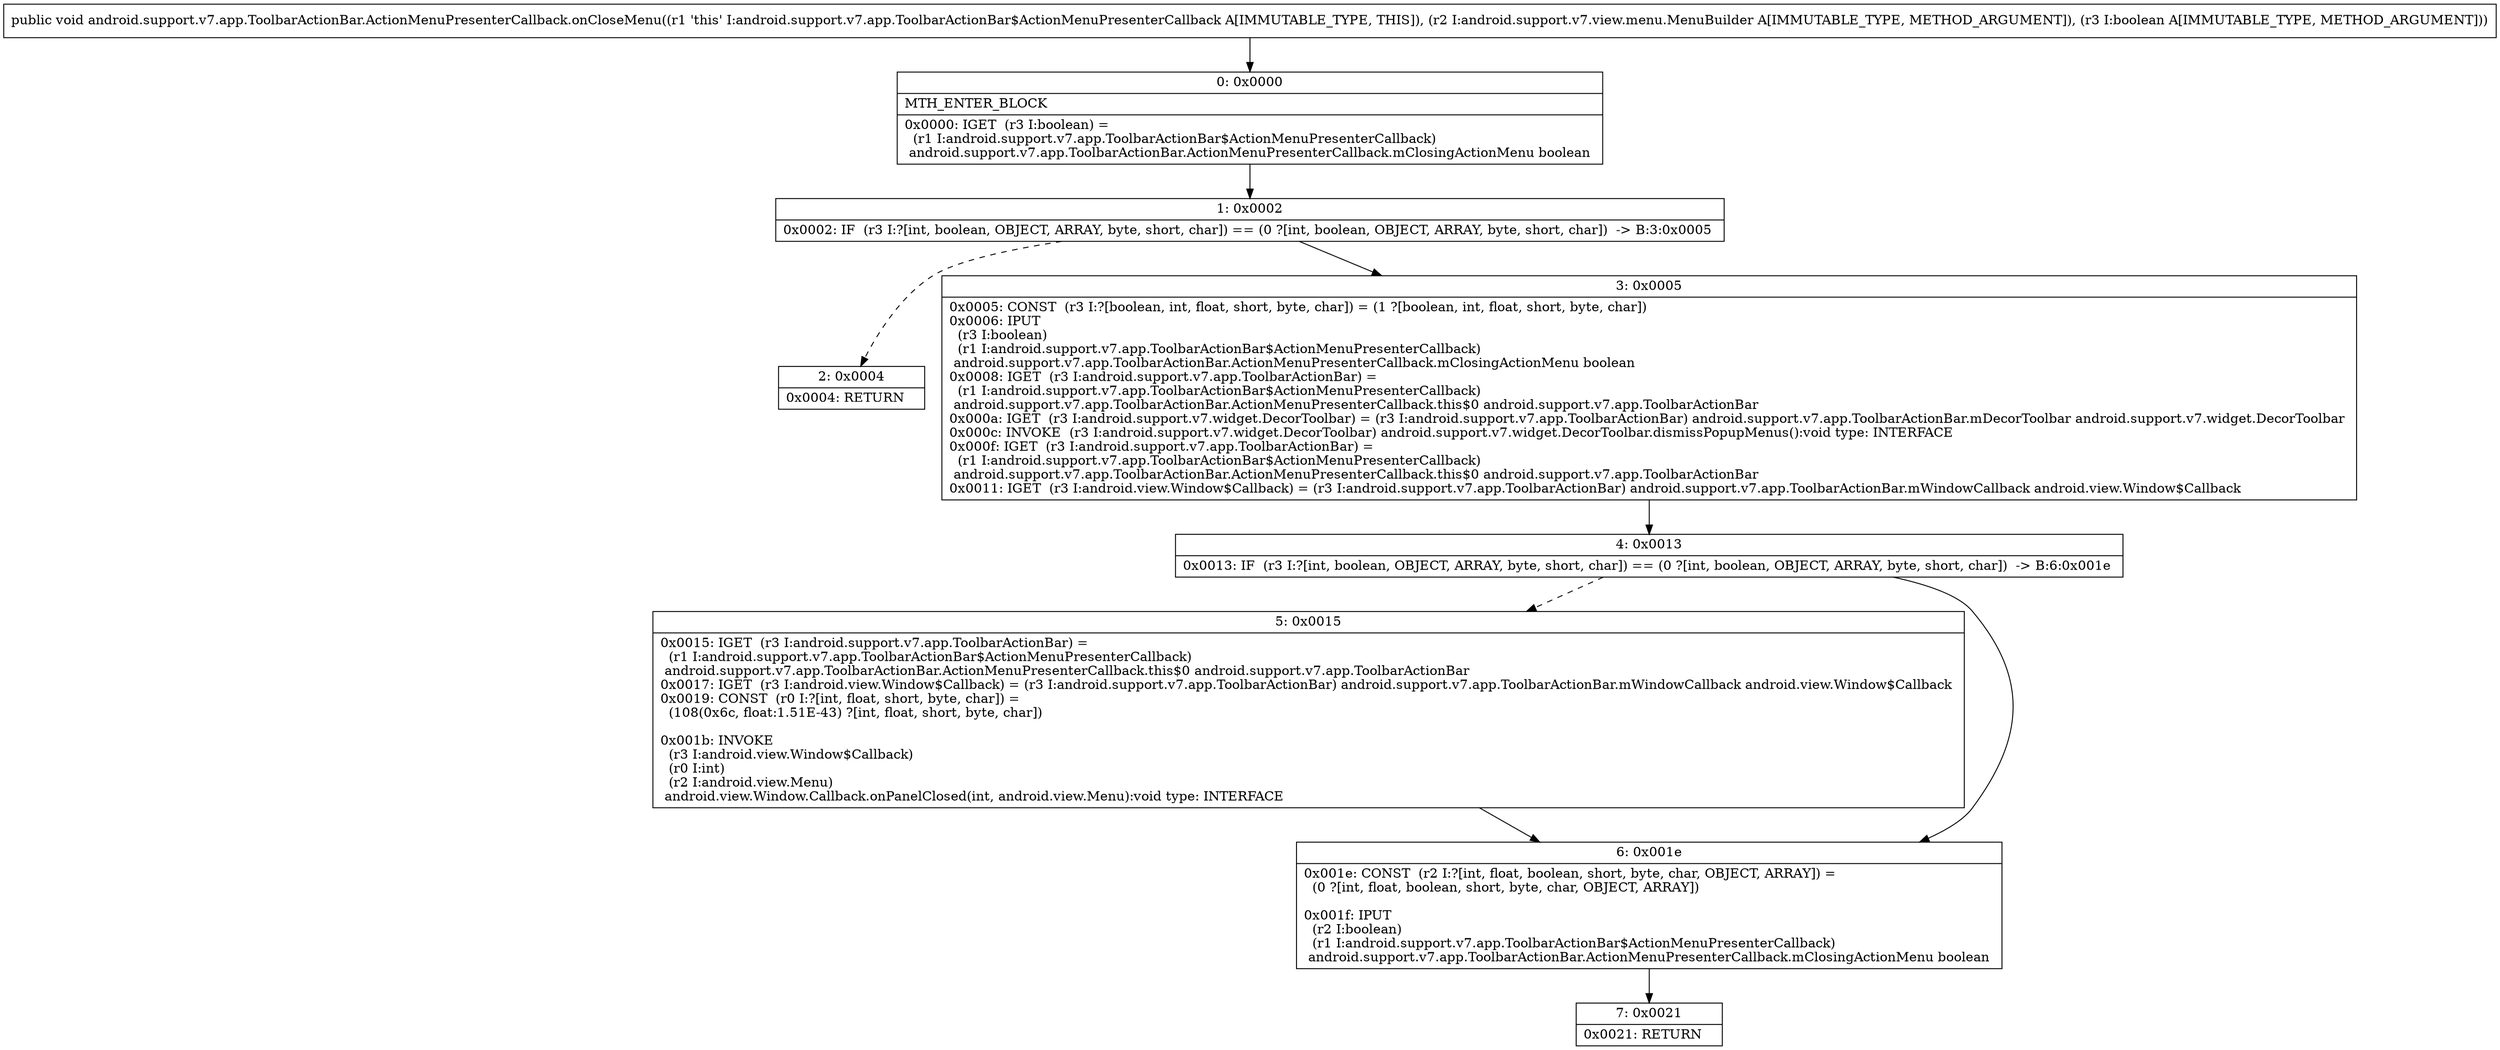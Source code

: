 digraph "CFG forandroid.support.v7.app.ToolbarActionBar.ActionMenuPresenterCallback.onCloseMenu(Landroid\/support\/v7\/view\/menu\/MenuBuilder;Z)V" {
Node_0 [shape=record,label="{0\:\ 0x0000|MTH_ENTER_BLOCK\l|0x0000: IGET  (r3 I:boolean) = \l  (r1 I:android.support.v7.app.ToolbarActionBar$ActionMenuPresenterCallback)\l android.support.v7.app.ToolbarActionBar.ActionMenuPresenterCallback.mClosingActionMenu boolean \l}"];
Node_1 [shape=record,label="{1\:\ 0x0002|0x0002: IF  (r3 I:?[int, boolean, OBJECT, ARRAY, byte, short, char]) == (0 ?[int, boolean, OBJECT, ARRAY, byte, short, char])  \-\> B:3:0x0005 \l}"];
Node_2 [shape=record,label="{2\:\ 0x0004|0x0004: RETURN   \l}"];
Node_3 [shape=record,label="{3\:\ 0x0005|0x0005: CONST  (r3 I:?[boolean, int, float, short, byte, char]) = (1 ?[boolean, int, float, short, byte, char]) \l0x0006: IPUT  \l  (r3 I:boolean)\l  (r1 I:android.support.v7.app.ToolbarActionBar$ActionMenuPresenterCallback)\l android.support.v7.app.ToolbarActionBar.ActionMenuPresenterCallback.mClosingActionMenu boolean \l0x0008: IGET  (r3 I:android.support.v7.app.ToolbarActionBar) = \l  (r1 I:android.support.v7.app.ToolbarActionBar$ActionMenuPresenterCallback)\l android.support.v7.app.ToolbarActionBar.ActionMenuPresenterCallback.this$0 android.support.v7.app.ToolbarActionBar \l0x000a: IGET  (r3 I:android.support.v7.widget.DecorToolbar) = (r3 I:android.support.v7.app.ToolbarActionBar) android.support.v7.app.ToolbarActionBar.mDecorToolbar android.support.v7.widget.DecorToolbar \l0x000c: INVOKE  (r3 I:android.support.v7.widget.DecorToolbar) android.support.v7.widget.DecorToolbar.dismissPopupMenus():void type: INTERFACE \l0x000f: IGET  (r3 I:android.support.v7.app.ToolbarActionBar) = \l  (r1 I:android.support.v7.app.ToolbarActionBar$ActionMenuPresenterCallback)\l android.support.v7.app.ToolbarActionBar.ActionMenuPresenterCallback.this$0 android.support.v7.app.ToolbarActionBar \l0x0011: IGET  (r3 I:android.view.Window$Callback) = (r3 I:android.support.v7.app.ToolbarActionBar) android.support.v7.app.ToolbarActionBar.mWindowCallback android.view.Window$Callback \l}"];
Node_4 [shape=record,label="{4\:\ 0x0013|0x0013: IF  (r3 I:?[int, boolean, OBJECT, ARRAY, byte, short, char]) == (0 ?[int, boolean, OBJECT, ARRAY, byte, short, char])  \-\> B:6:0x001e \l}"];
Node_5 [shape=record,label="{5\:\ 0x0015|0x0015: IGET  (r3 I:android.support.v7.app.ToolbarActionBar) = \l  (r1 I:android.support.v7.app.ToolbarActionBar$ActionMenuPresenterCallback)\l android.support.v7.app.ToolbarActionBar.ActionMenuPresenterCallback.this$0 android.support.v7.app.ToolbarActionBar \l0x0017: IGET  (r3 I:android.view.Window$Callback) = (r3 I:android.support.v7.app.ToolbarActionBar) android.support.v7.app.ToolbarActionBar.mWindowCallback android.view.Window$Callback \l0x0019: CONST  (r0 I:?[int, float, short, byte, char]) = \l  (108(0x6c, float:1.51E\-43) ?[int, float, short, byte, char])\l \l0x001b: INVOKE  \l  (r3 I:android.view.Window$Callback)\l  (r0 I:int)\l  (r2 I:android.view.Menu)\l android.view.Window.Callback.onPanelClosed(int, android.view.Menu):void type: INTERFACE \l}"];
Node_6 [shape=record,label="{6\:\ 0x001e|0x001e: CONST  (r2 I:?[int, float, boolean, short, byte, char, OBJECT, ARRAY]) = \l  (0 ?[int, float, boolean, short, byte, char, OBJECT, ARRAY])\l \l0x001f: IPUT  \l  (r2 I:boolean)\l  (r1 I:android.support.v7.app.ToolbarActionBar$ActionMenuPresenterCallback)\l android.support.v7.app.ToolbarActionBar.ActionMenuPresenterCallback.mClosingActionMenu boolean \l}"];
Node_7 [shape=record,label="{7\:\ 0x0021|0x0021: RETURN   \l}"];
MethodNode[shape=record,label="{public void android.support.v7.app.ToolbarActionBar.ActionMenuPresenterCallback.onCloseMenu((r1 'this' I:android.support.v7.app.ToolbarActionBar$ActionMenuPresenterCallback A[IMMUTABLE_TYPE, THIS]), (r2 I:android.support.v7.view.menu.MenuBuilder A[IMMUTABLE_TYPE, METHOD_ARGUMENT]), (r3 I:boolean A[IMMUTABLE_TYPE, METHOD_ARGUMENT])) }"];
MethodNode -> Node_0;
Node_0 -> Node_1;
Node_1 -> Node_2[style=dashed];
Node_1 -> Node_3;
Node_3 -> Node_4;
Node_4 -> Node_5[style=dashed];
Node_4 -> Node_6;
Node_5 -> Node_6;
Node_6 -> Node_7;
}


